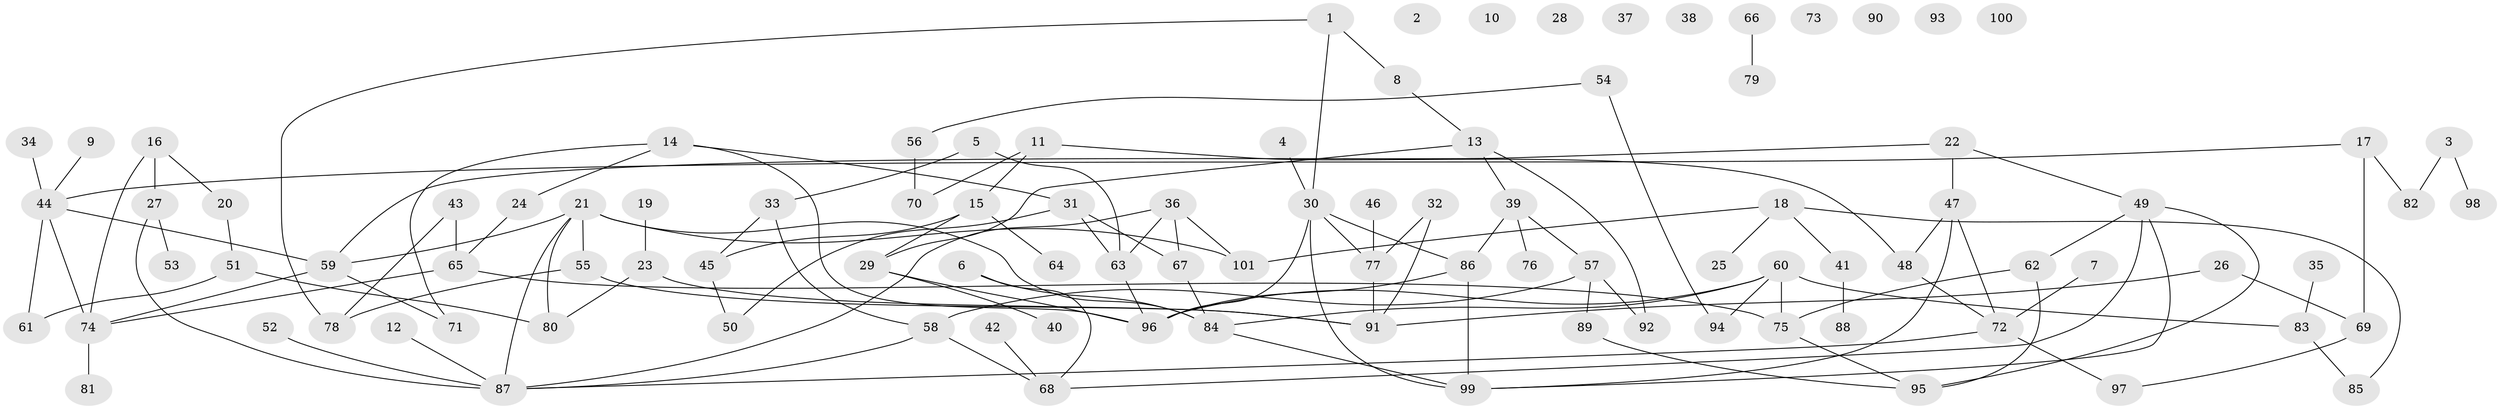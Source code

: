 // Generated by graph-tools (version 1.1) at 2025/00/03/09/25 03:00:41]
// undirected, 101 vertices, 132 edges
graph export_dot {
graph [start="1"]
  node [color=gray90,style=filled];
  1;
  2;
  3;
  4;
  5;
  6;
  7;
  8;
  9;
  10;
  11;
  12;
  13;
  14;
  15;
  16;
  17;
  18;
  19;
  20;
  21;
  22;
  23;
  24;
  25;
  26;
  27;
  28;
  29;
  30;
  31;
  32;
  33;
  34;
  35;
  36;
  37;
  38;
  39;
  40;
  41;
  42;
  43;
  44;
  45;
  46;
  47;
  48;
  49;
  50;
  51;
  52;
  53;
  54;
  55;
  56;
  57;
  58;
  59;
  60;
  61;
  62;
  63;
  64;
  65;
  66;
  67;
  68;
  69;
  70;
  71;
  72;
  73;
  74;
  75;
  76;
  77;
  78;
  79;
  80;
  81;
  82;
  83;
  84;
  85;
  86;
  87;
  88;
  89;
  90;
  91;
  92;
  93;
  94;
  95;
  96;
  97;
  98;
  99;
  100;
  101;
  1 -- 8;
  1 -- 30;
  1 -- 78;
  3 -- 82;
  3 -- 98;
  4 -- 30;
  5 -- 33;
  5 -- 63;
  6 -- 68;
  6 -- 84;
  7 -- 72;
  8 -- 13;
  9 -- 44;
  11 -- 15;
  11 -- 48;
  11 -- 70;
  12 -- 87;
  13 -- 29;
  13 -- 39;
  13 -- 92;
  14 -- 24;
  14 -- 31;
  14 -- 71;
  14 -- 96;
  15 -- 29;
  15 -- 45;
  15 -- 64;
  16 -- 20;
  16 -- 27;
  16 -- 74;
  17 -- 44;
  17 -- 69;
  17 -- 82;
  18 -- 25;
  18 -- 41;
  18 -- 85;
  18 -- 101;
  19 -- 23;
  20 -- 51;
  21 -- 55;
  21 -- 59;
  21 -- 80;
  21 -- 84;
  21 -- 87;
  21 -- 101;
  22 -- 47;
  22 -- 49;
  22 -- 59;
  23 -- 80;
  23 -- 91;
  24 -- 65;
  26 -- 69;
  26 -- 91;
  27 -- 53;
  27 -- 87;
  29 -- 40;
  29 -- 96;
  30 -- 77;
  30 -- 86;
  30 -- 96;
  30 -- 99;
  31 -- 50;
  31 -- 63;
  31 -- 67;
  32 -- 77;
  32 -- 91;
  33 -- 45;
  33 -- 58;
  34 -- 44;
  35 -- 83;
  36 -- 63;
  36 -- 67;
  36 -- 87;
  36 -- 101;
  39 -- 57;
  39 -- 76;
  39 -- 86;
  41 -- 88;
  42 -- 68;
  43 -- 65;
  43 -- 78;
  44 -- 59;
  44 -- 61;
  44 -- 74;
  45 -- 50;
  46 -- 77;
  47 -- 48;
  47 -- 72;
  47 -- 99;
  48 -- 72;
  49 -- 62;
  49 -- 68;
  49 -- 95;
  49 -- 99;
  51 -- 61;
  51 -- 80;
  52 -- 87;
  54 -- 56;
  54 -- 94;
  55 -- 78;
  55 -- 91;
  56 -- 70;
  57 -- 58;
  57 -- 89;
  57 -- 92;
  58 -- 68;
  58 -- 87;
  59 -- 71;
  59 -- 74;
  60 -- 75;
  60 -- 83;
  60 -- 84;
  60 -- 94;
  60 -- 96;
  62 -- 75;
  62 -- 95;
  63 -- 96;
  65 -- 74;
  65 -- 75;
  66 -- 79;
  67 -- 84;
  69 -- 97;
  72 -- 87;
  72 -- 97;
  74 -- 81;
  75 -- 95;
  77 -- 91;
  83 -- 85;
  84 -- 99;
  86 -- 96;
  86 -- 99;
  89 -- 95;
}
